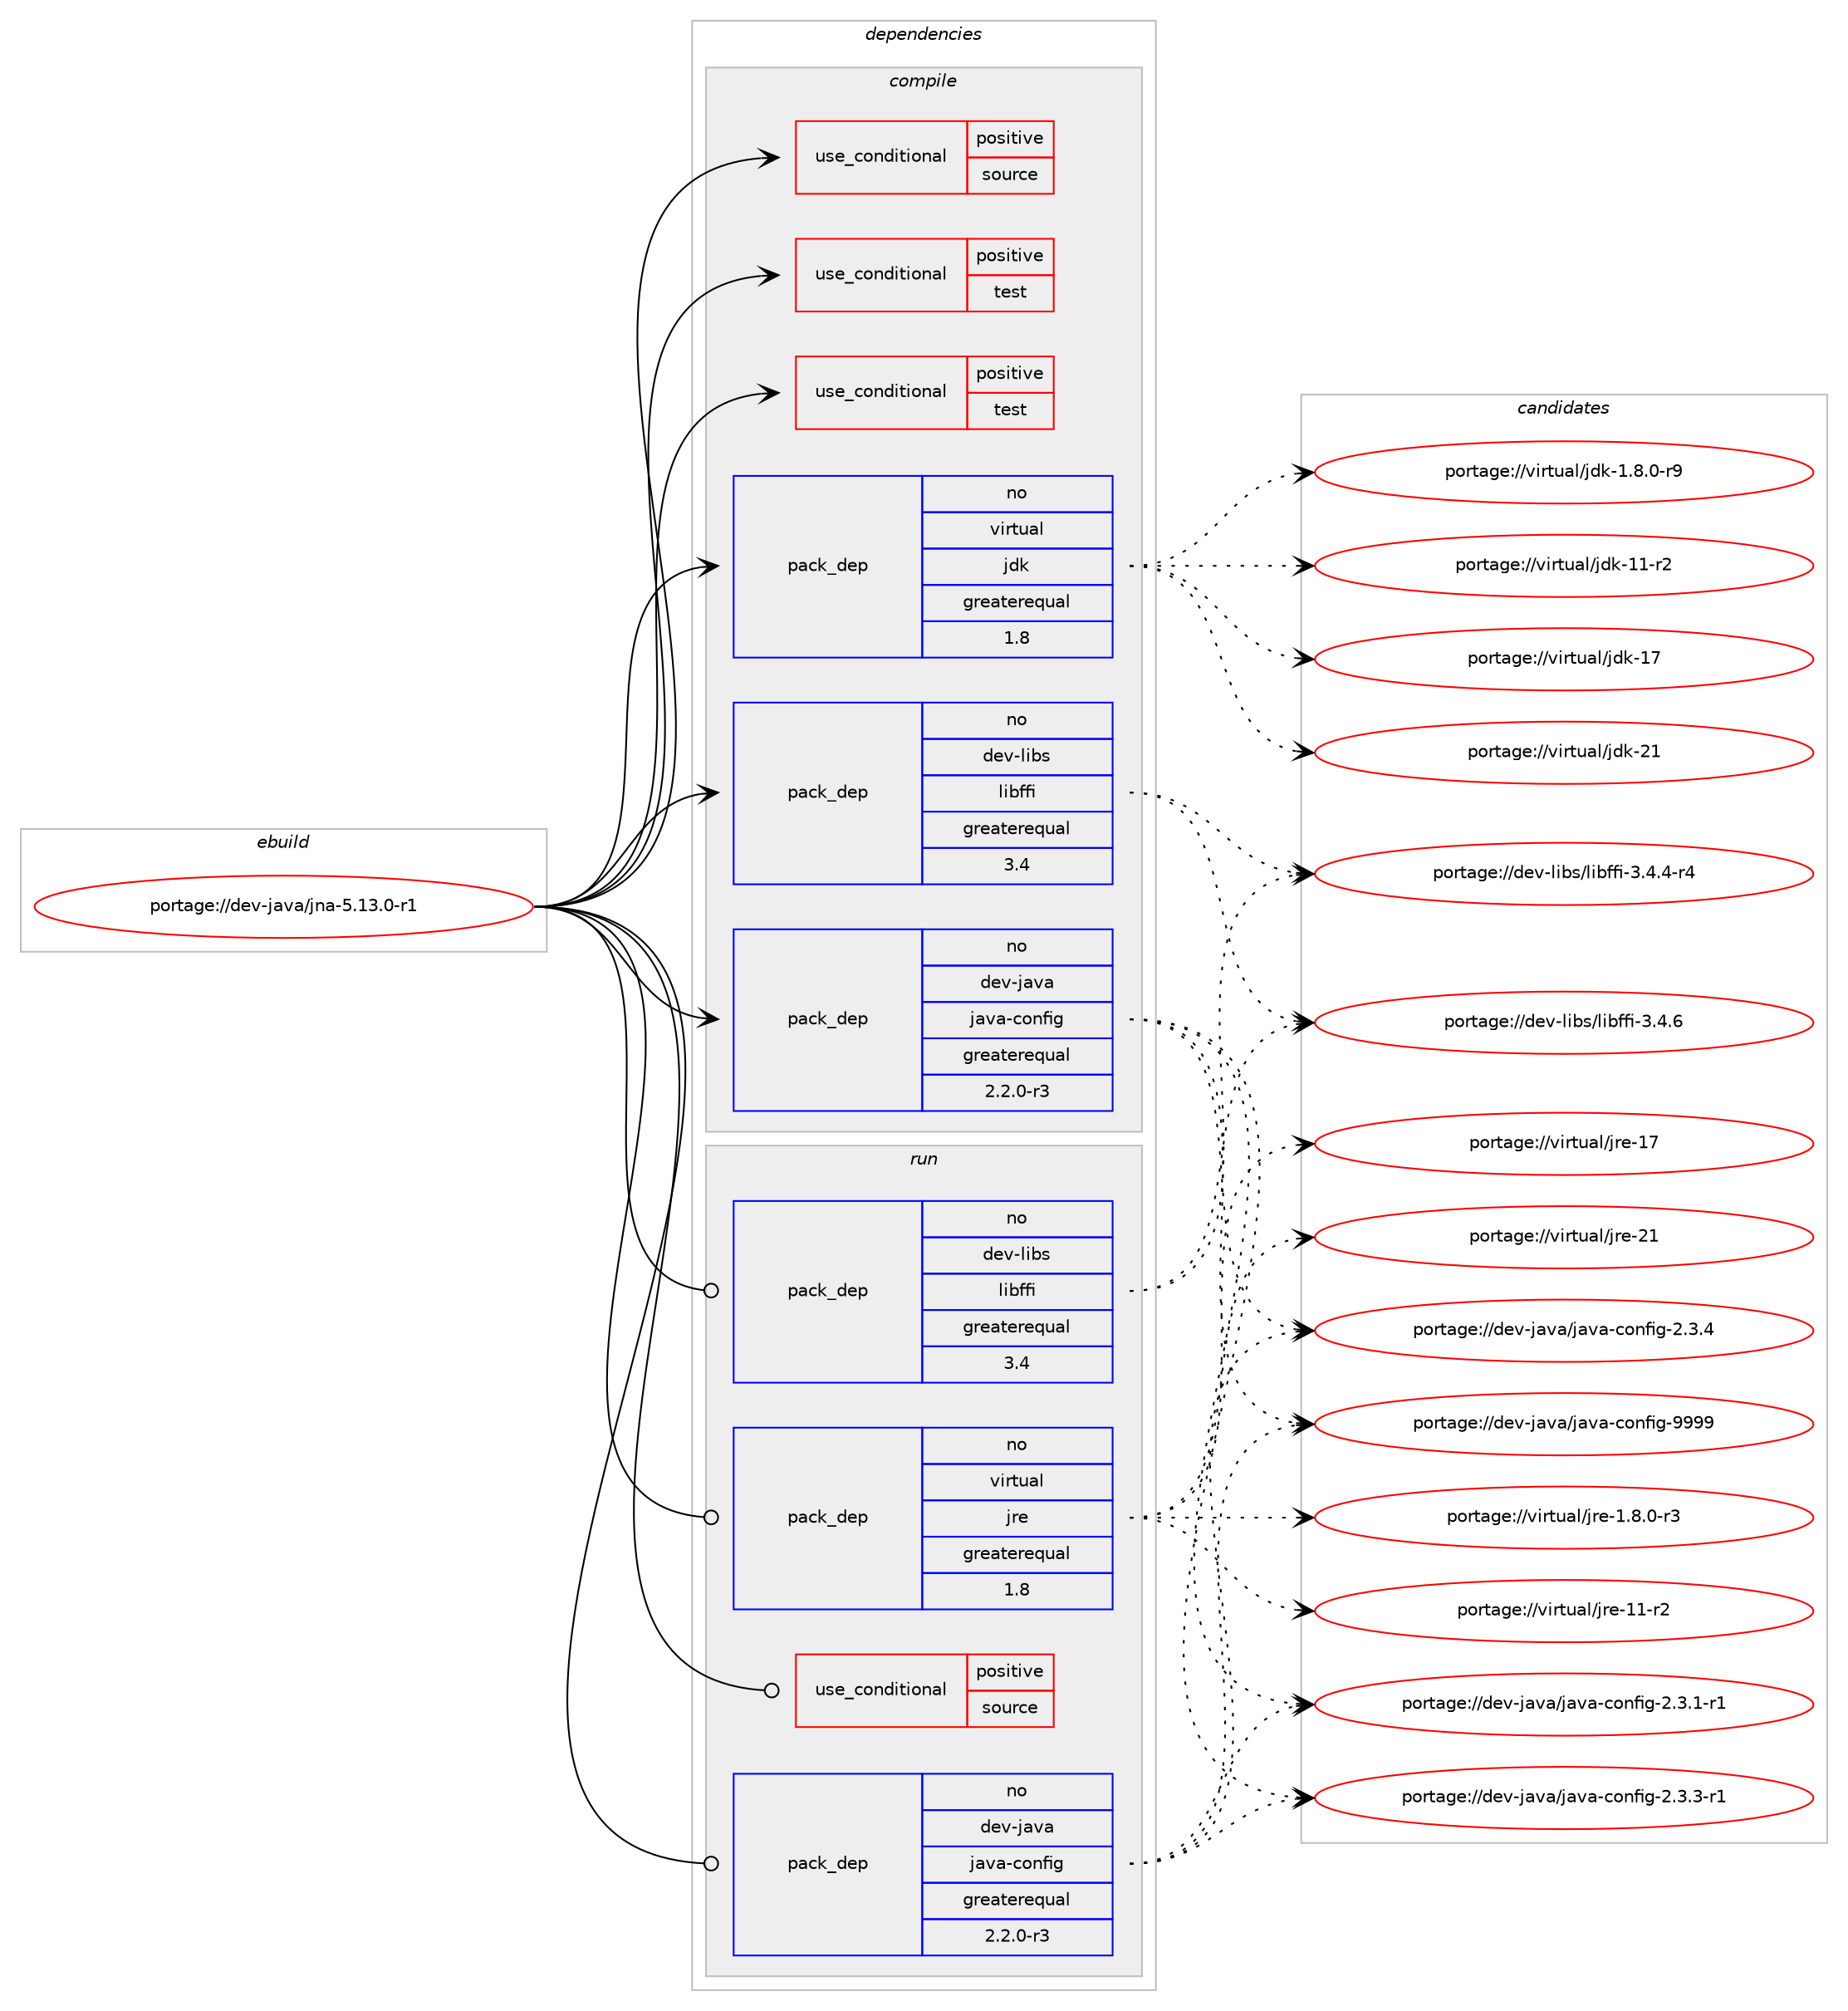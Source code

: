 digraph prolog {

# *************
# Graph options
# *************

newrank=true;
concentrate=true;
compound=true;
graph [rankdir=LR,fontname=Helvetica,fontsize=10,ranksep=1.5];#, ranksep=2.5, nodesep=0.2];
edge  [arrowhead=vee];
node  [fontname=Helvetica,fontsize=10];

# **********
# The ebuild
# **********

subgraph cluster_leftcol {
color=gray;
rank=same;
label=<<i>ebuild</i>>;
id [label="portage://dev-java/jna-5.13.0-r1", color=red, width=4, href="../dev-java/jna-5.13.0-r1.svg"];
}

# ****************
# The dependencies
# ****************

subgraph cluster_midcol {
color=gray;
label=<<i>dependencies</i>>;
subgraph cluster_compile {
fillcolor="#eeeeee";
style=filled;
label=<<i>compile</i>>;
subgraph cond21442 {
dependency48457 [label=<<TABLE BORDER="0" CELLBORDER="1" CELLSPACING="0" CELLPADDING="4"><TR><TD ROWSPAN="3" CELLPADDING="10">use_conditional</TD></TR><TR><TD>positive</TD></TR><TR><TD>source</TD></TR></TABLE>>, shape=none, color=red];
# *** BEGIN UNKNOWN DEPENDENCY TYPE (TODO) ***
# dependency48457 -> package_dependency(portage://dev-java/jna-5.13.0-r1,install,no,app-arch,zip,none,[,,],[],[])
# *** END UNKNOWN DEPENDENCY TYPE (TODO) ***

}
id:e -> dependency48457:w [weight=20,style="solid",arrowhead="vee"];
subgraph cond21443 {
dependency48458 [label=<<TABLE BORDER="0" CELLBORDER="1" CELLSPACING="0" CELLPADDING="4"><TR><TD ROWSPAN="3" CELLPADDING="10">use_conditional</TD></TR><TR><TD>positive</TD></TR><TR><TD>test</TD></TR></TABLE>>, shape=none, color=red];
# *** BEGIN UNKNOWN DEPENDENCY TYPE (TODO) ***
# dependency48458 -> package_dependency(portage://dev-java/jna-5.13.0-r1,install,no,dev-java,junit,none,[,,],[slot(4)],[])
# *** END UNKNOWN DEPENDENCY TYPE (TODO) ***

}
id:e -> dependency48458:w [weight=20,style="solid",arrowhead="vee"];
subgraph cond21444 {
dependency48459 [label=<<TABLE BORDER="0" CELLBORDER="1" CELLSPACING="0" CELLPADDING="4"><TR><TD ROWSPAN="3" CELLPADDING="10">use_conditional</TD></TR><TR><TD>positive</TD></TR><TR><TD>test</TD></TR></TABLE>>, shape=none, color=red];
# *** BEGIN UNKNOWN DEPENDENCY TYPE (TODO) ***
# dependency48459 -> package_dependency(portage://dev-java/jna-5.13.0-r1,install,no,dev-java,reflections,none,[,,],[slot(0)],[])
# *** END UNKNOWN DEPENDENCY TYPE (TODO) ***

}
id:e -> dependency48459:w [weight=20,style="solid",arrowhead="vee"];
subgraph pack25989 {
dependency48460 [label=<<TABLE BORDER="0" CELLBORDER="1" CELLSPACING="0" CELLPADDING="4" WIDTH="220"><TR><TD ROWSPAN="6" CELLPADDING="30">pack_dep</TD></TR><TR><TD WIDTH="110">no</TD></TR><TR><TD>dev-java</TD></TR><TR><TD>java-config</TD></TR><TR><TD>greaterequal</TD></TR><TR><TD>2.2.0-r3</TD></TR></TABLE>>, shape=none, color=blue];
}
id:e -> dependency48460:w [weight=20,style="solid",arrowhead="vee"];
subgraph pack25990 {
dependency48461 [label=<<TABLE BORDER="0" CELLBORDER="1" CELLSPACING="0" CELLPADDING="4" WIDTH="220"><TR><TD ROWSPAN="6" CELLPADDING="30">pack_dep</TD></TR><TR><TD WIDTH="110">no</TD></TR><TR><TD>dev-libs</TD></TR><TR><TD>libffi</TD></TR><TR><TD>greaterequal</TD></TR><TR><TD>3.4</TD></TR></TABLE>>, shape=none, color=blue];
}
id:e -> dependency48461:w [weight=20,style="solid",arrowhead="vee"];
subgraph pack25991 {
dependency48462 [label=<<TABLE BORDER="0" CELLBORDER="1" CELLSPACING="0" CELLPADDING="4" WIDTH="220"><TR><TD ROWSPAN="6" CELLPADDING="30">pack_dep</TD></TR><TR><TD WIDTH="110">no</TD></TR><TR><TD>virtual</TD></TR><TR><TD>jdk</TD></TR><TR><TD>greaterequal</TD></TR><TR><TD>1.8</TD></TR></TABLE>>, shape=none, color=blue];
}
id:e -> dependency48462:w [weight=20,style="solid",arrowhead="vee"];
# *** BEGIN UNKNOWN DEPENDENCY TYPE (TODO) ***
# id -> package_dependency(portage://dev-java/jna-5.13.0-r1,install,no,x11-libs,libXt,none,[,,],[],[])
# *** END UNKNOWN DEPENDENCY TYPE (TODO) ***

}
subgraph cluster_compileandrun {
fillcolor="#eeeeee";
style=filled;
label=<<i>compile and run</i>>;
}
subgraph cluster_run {
fillcolor="#eeeeee";
style=filled;
label=<<i>run</i>>;
subgraph cond21445 {
dependency48463 [label=<<TABLE BORDER="0" CELLBORDER="1" CELLSPACING="0" CELLPADDING="4"><TR><TD ROWSPAN="3" CELLPADDING="10">use_conditional</TD></TR><TR><TD>positive</TD></TR><TR><TD>source</TD></TR></TABLE>>, shape=none, color=red];
# *** BEGIN UNKNOWN DEPENDENCY TYPE (TODO) ***
# dependency48463 -> package_dependency(portage://dev-java/jna-5.13.0-r1,run,no,app-arch,zip,none,[,,],[],[])
# *** END UNKNOWN DEPENDENCY TYPE (TODO) ***

}
id:e -> dependency48463:w [weight=20,style="solid",arrowhead="odot"];
subgraph pack25992 {
dependency48464 [label=<<TABLE BORDER="0" CELLBORDER="1" CELLSPACING="0" CELLPADDING="4" WIDTH="220"><TR><TD ROWSPAN="6" CELLPADDING="30">pack_dep</TD></TR><TR><TD WIDTH="110">no</TD></TR><TR><TD>dev-java</TD></TR><TR><TD>java-config</TD></TR><TR><TD>greaterequal</TD></TR><TR><TD>2.2.0-r3</TD></TR></TABLE>>, shape=none, color=blue];
}
id:e -> dependency48464:w [weight=20,style="solid",arrowhead="odot"];
subgraph pack25993 {
dependency48465 [label=<<TABLE BORDER="0" CELLBORDER="1" CELLSPACING="0" CELLPADDING="4" WIDTH="220"><TR><TD ROWSPAN="6" CELLPADDING="30">pack_dep</TD></TR><TR><TD WIDTH="110">no</TD></TR><TR><TD>dev-libs</TD></TR><TR><TD>libffi</TD></TR><TR><TD>greaterequal</TD></TR><TR><TD>3.4</TD></TR></TABLE>>, shape=none, color=blue];
}
id:e -> dependency48465:w [weight=20,style="solid",arrowhead="odot"];
subgraph pack25994 {
dependency48466 [label=<<TABLE BORDER="0" CELLBORDER="1" CELLSPACING="0" CELLPADDING="4" WIDTH="220"><TR><TD ROWSPAN="6" CELLPADDING="30">pack_dep</TD></TR><TR><TD WIDTH="110">no</TD></TR><TR><TD>virtual</TD></TR><TR><TD>jre</TD></TR><TR><TD>greaterequal</TD></TR><TR><TD>1.8</TD></TR></TABLE>>, shape=none, color=blue];
}
id:e -> dependency48466:w [weight=20,style="solid",arrowhead="odot"];
}
}

# **************
# The candidates
# **************

subgraph cluster_choices {
rank=same;
color=gray;
label=<<i>candidates</i>>;

subgraph choice25989 {
color=black;
nodesep=1;
choice10010111845106971189747106971189745991111101021051034550465146494511449 [label="portage://dev-java/java-config-2.3.1-r1", color=red, width=4,href="../dev-java/java-config-2.3.1-r1.svg"];
choice10010111845106971189747106971189745991111101021051034550465146514511449 [label="portage://dev-java/java-config-2.3.3-r1", color=red, width=4,href="../dev-java/java-config-2.3.3-r1.svg"];
choice1001011184510697118974710697118974599111110102105103455046514652 [label="portage://dev-java/java-config-2.3.4", color=red, width=4,href="../dev-java/java-config-2.3.4.svg"];
choice10010111845106971189747106971189745991111101021051034557575757 [label="portage://dev-java/java-config-9999", color=red, width=4,href="../dev-java/java-config-9999.svg"];
dependency48460:e -> choice10010111845106971189747106971189745991111101021051034550465146494511449:w [style=dotted,weight="100"];
dependency48460:e -> choice10010111845106971189747106971189745991111101021051034550465146514511449:w [style=dotted,weight="100"];
dependency48460:e -> choice1001011184510697118974710697118974599111110102105103455046514652:w [style=dotted,weight="100"];
dependency48460:e -> choice10010111845106971189747106971189745991111101021051034557575757:w [style=dotted,weight="100"];
}
subgraph choice25990 {
color=black;
nodesep=1;
choice100101118451081059811547108105981021021054551465246524511452 [label="portage://dev-libs/libffi-3.4.4-r4", color=red, width=4,href="../dev-libs/libffi-3.4.4-r4.svg"];
choice10010111845108105981154710810598102102105455146524654 [label="portage://dev-libs/libffi-3.4.6", color=red, width=4,href="../dev-libs/libffi-3.4.6.svg"];
dependency48461:e -> choice100101118451081059811547108105981021021054551465246524511452:w [style=dotted,weight="100"];
dependency48461:e -> choice10010111845108105981154710810598102102105455146524654:w [style=dotted,weight="100"];
}
subgraph choice25991 {
color=black;
nodesep=1;
choice11810511411611797108471061001074549465646484511457 [label="portage://virtual/jdk-1.8.0-r9", color=red, width=4,href="../virtual/jdk-1.8.0-r9.svg"];
choice11810511411611797108471061001074549494511450 [label="portage://virtual/jdk-11-r2", color=red, width=4,href="../virtual/jdk-11-r2.svg"];
choice1181051141161179710847106100107454955 [label="portage://virtual/jdk-17", color=red, width=4,href="../virtual/jdk-17.svg"];
choice1181051141161179710847106100107455049 [label="portage://virtual/jdk-21", color=red, width=4,href="../virtual/jdk-21.svg"];
dependency48462:e -> choice11810511411611797108471061001074549465646484511457:w [style=dotted,weight="100"];
dependency48462:e -> choice11810511411611797108471061001074549494511450:w [style=dotted,weight="100"];
dependency48462:e -> choice1181051141161179710847106100107454955:w [style=dotted,weight="100"];
dependency48462:e -> choice1181051141161179710847106100107455049:w [style=dotted,weight="100"];
}
subgraph choice25992 {
color=black;
nodesep=1;
choice10010111845106971189747106971189745991111101021051034550465146494511449 [label="portage://dev-java/java-config-2.3.1-r1", color=red, width=4,href="../dev-java/java-config-2.3.1-r1.svg"];
choice10010111845106971189747106971189745991111101021051034550465146514511449 [label="portage://dev-java/java-config-2.3.3-r1", color=red, width=4,href="../dev-java/java-config-2.3.3-r1.svg"];
choice1001011184510697118974710697118974599111110102105103455046514652 [label="portage://dev-java/java-config-2.3.4", color=red, width=4,href="../dev-java/java-config-2.3.4.svg"];
choice10010111845106971189747106971189745991111101021051034557575757 [label="portage://dev-java/java-config-9999", color=red, width=4,href="../dev-java/java-config-9999.svg"];
dependency48464:e -> choice10010111845106971189747106971189745991111101021051034550465146494511449:w [style=dotted,weight="100"];
dependency48464:e -> choice10010111845106971189747106971189745991111101021051034550465146514511449:w [style=dotted,weight="100"];
dependency48464:e -> choice1001011184510697118974710697118974599111110102105103455046514652:w [style=dotted,weight="100"];
dependency48464:e -> choice10010111845106971189747106971189745991111101021051034557575757:w [style=dotted,weight="100"];
}
subgraph choice25993 {
color=black;
nodesep=1;
choice100101118451081059811547108105981021021054551465246524511452 [label="portage://dev-libs/libffi-3.4.4-r4", color=red, width=4,href="../dev-libs/libffi-3.4.4-r4.svg"];
choice10010111845108105981154710810598102102105455146524654 [label="portage://dev-libs/libffi-3.4.6", color=red, width=4,href="../dev-libs/libffi-3.4.6.svg"];
dependency48465:e -> choice100101118451081059811547108105981021021054551465246524511452:w [style=dotted,weight="100"];
dependency48465:e -> choice10010111845108105981154710810598102102105455146524654:w [style=dotted,weight="100"];
}
subgraph choice25994 {
color=black;
nodesep=1;
choice11810511411611797108471061141014549465646484511451 [label="portage://virtual/jre-1.8.0-r3", color=red, width=4,href="../virtual/jre-1.8.0-r3.svg"];
choice11810511411611797108471061141014549494511450 [label="portage://virtual/jre-11-r2", color=red, width=4,href="../virtual/jre-11-r2.svg"];
choice1181051141161179710847106114101454955 [label="portage://virtual/jre-17", color=red, width=4,href="../virtual/jre-17.svg"];
choice1181051141161179710847106114101455049 [label="portage://virtual/jre-21", color=red, width=4,href="../virtual/jre-21.svg"];
dependency48466:e -> choice11810511411611797108471061141014549465646484511451:w [style=dotted,weight="100"];
dependency48466:e -> choice11810511411611797108471061141014549494511450:w [style=dotted,weight="100"];
dependency48466:e -> choice1181051141161179710847106114101454955:w [style=dotted,weight="100"];
dependency48466:e -> choice1181051141161179710847106114101455049:w [style=dotted,weight="100"];
}
}

}
